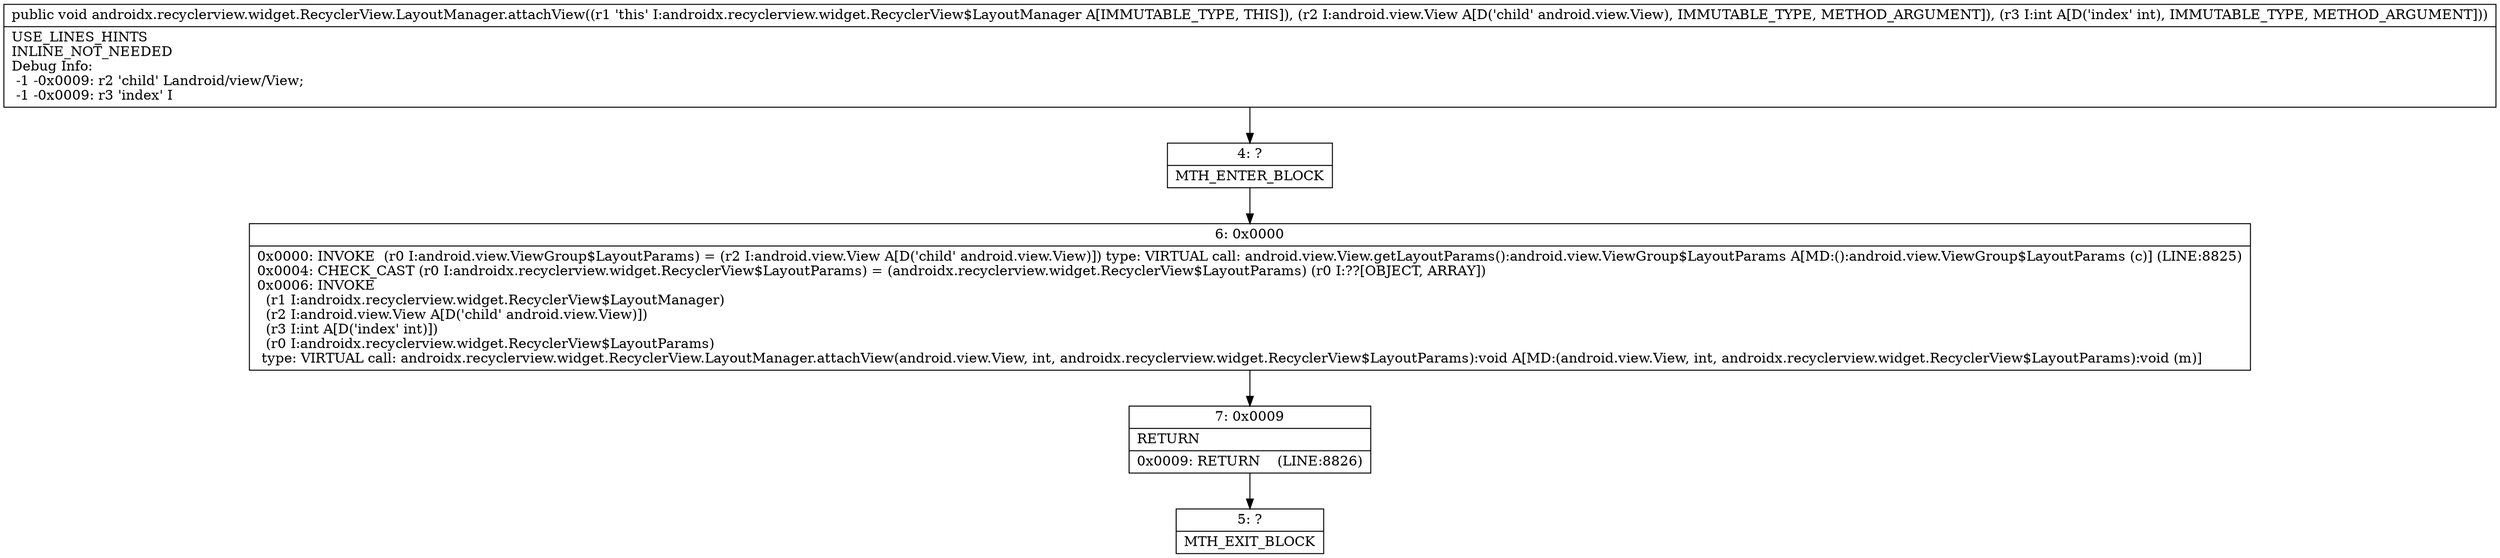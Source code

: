 digraph "CFG forandroidx.recyclerview.widget.RecyclerView.LayoutManager.attachView(Landroid\/view\/View;I)V" {
Node_4 [shape=record,label="{4\:\ ?|MTH_ENTER_BLOCK\l}"];
Node_6 [shape=record,label="{6\:\ 0x0000|0x0000: INVOKE  (r0 I:android.view.ViewGroup$LayoutParams) = (r2 I:android.view.View A[D('child' android.view.View)]) type: VIRTUAL call: android.view.View.getLayoutParams():android.view.ViewGroup$LayoutParams A[MD:():android.view.ViewGroup$LayoutParams (c)] (LINE:8825)\l0x0004: CHECK_CAST (r0 I:androidx.recyclerview.widget.RecyclerView$LayoutParams) = (androidx.recyclerview.widget.RecyclerView$LayoutParams) (r0 I:??[OBJECT, ARRAY]) \l0x0006: INVOKE  \l  (r1 I:androidx.recyclerview.widget.RecyclerView$LayoutManager)\l  (r2 I:android.view.View A[D('child' android.view.View)])\l  (r3 I:int A[D('index' int)])\l  (r0 I:androidx.recyclerview.widget.RecyclerView$LayoutParams)\l type: VIRTUAL call: androidx.recyclerview.widget.RecyclerView.LayoutManager.attachView(android.view.View, int, androidx.recyclerview.widget.RecyclerView$LayoutParams):void A[MD:(android.view.View, int, androidx.recyclerview.widget.RecyclerView$LayoutParams):void (m)]\l}"];
Node_7 [shape=record,label="{7\:\ 0x0009|RETURN\l|0x0009: RETURN    (LINE:8826)\l}"];
Node_5 [shape=record,label="{5\:\ ?|MTH_EXIT_BLOCK\l}"];
MethodNode[shape=record,label="{public void androidx.recyclerview.widget.RecyclerView.LayoutManager.attachView((r1 'this' I:androidx.recyclerview.widget.RecyclerView$LayoutManager A[IMMUTABLE_TYPE, THIS]), (r2 I:android.view.View A[D('child' android.view.View), IMMUTABLE_TYPE, METHOD_ARGUMENT]), (r3 I:int A[D('index' int), IMMUTABLE_TYPE, METHOD_ARGUMENT]))  | USE_LINES_HINTS\lINLINE_NOT_NEEDED\lDebug Info:\l  \-1 \-0x0009: r2 'child' Landroid\/view\/View;\l  \-1 \-0x0009: r3 'index' I\l}"];
MethodNode -> Node_4;Node_4 -> Node_6;
Node_6 -> Node_7;
Node_7 -> Node_5;
}

